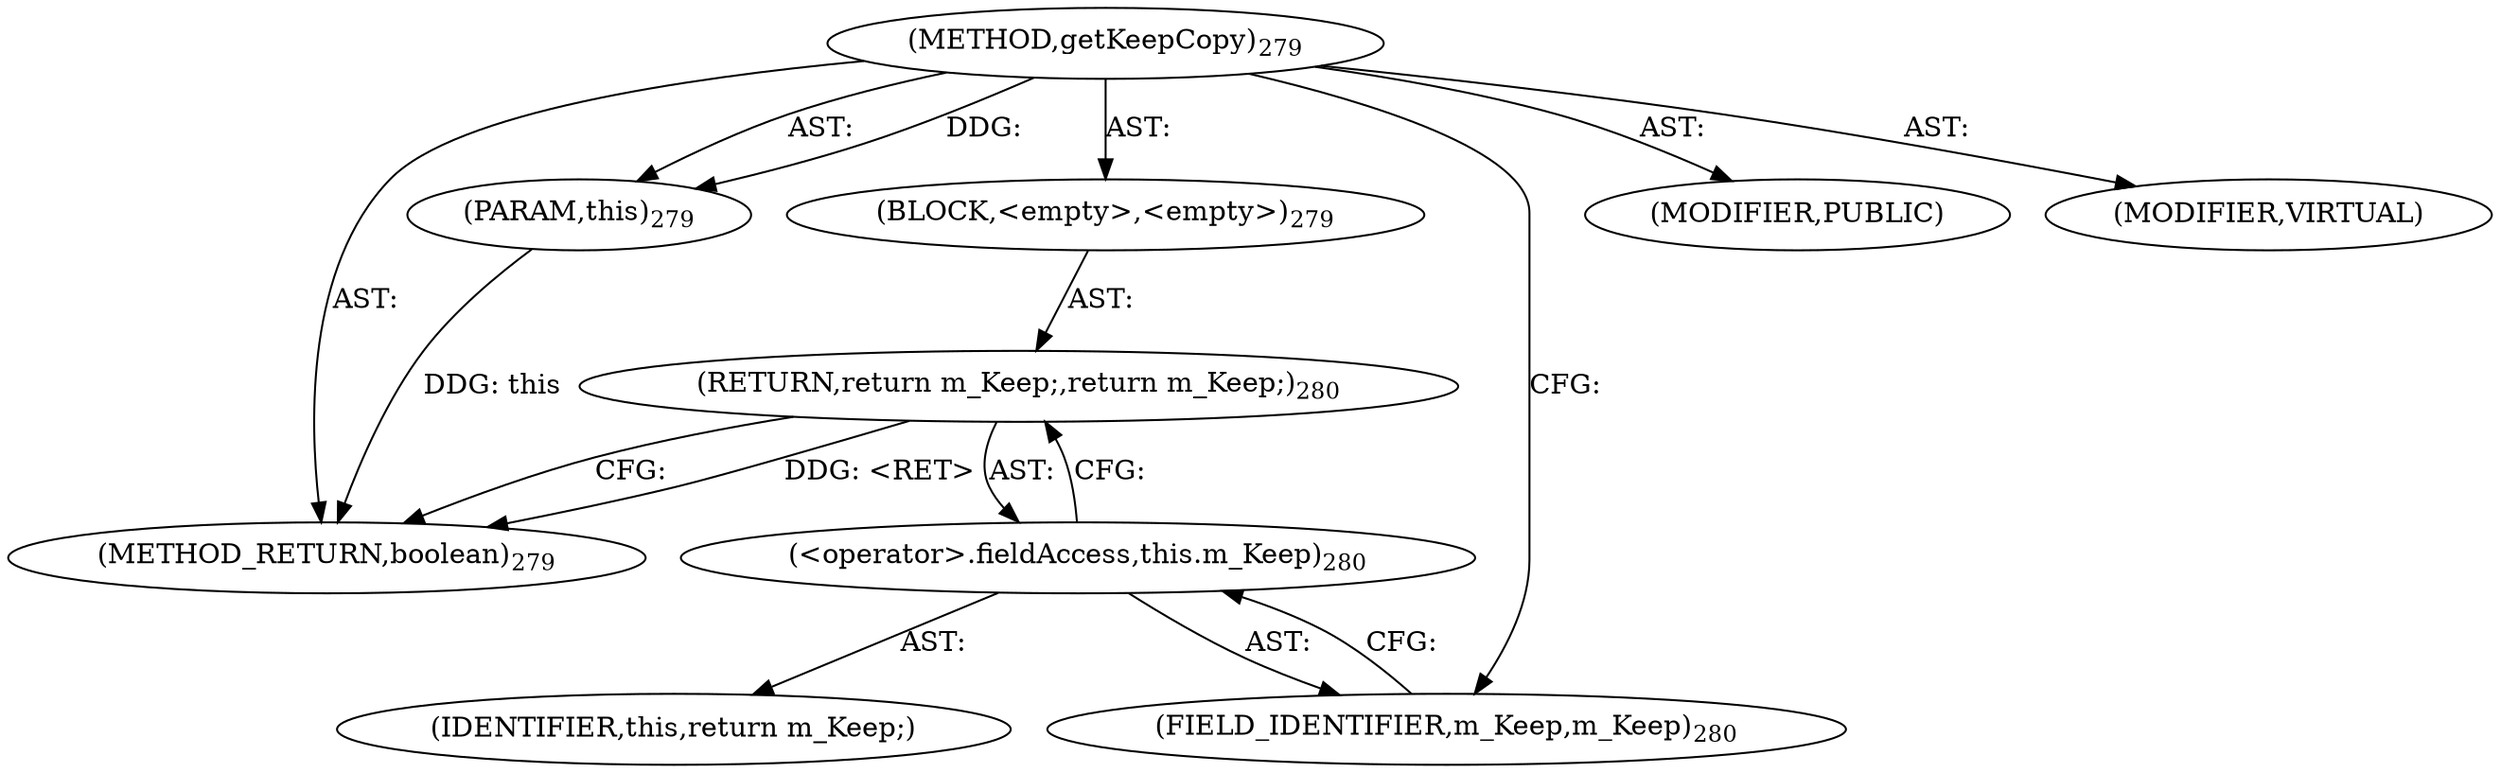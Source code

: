 digraph "getKeepCopy" {  
"111669149707" [label = <(METHOD,getKeepCopy)<SUB>279</SUB>> ]
"115964117011" [label = <(PARAM,this)<SUB>279</SUB>> ]
"25769803798" [label = <(BLOCK,&lt;empty&gt;,&lt;empty&gt;)<SUB>279</SUB>> ]
"146028888068" [label = <(RETURN,return m_Keep;,return m_Keep;)<SUB>280</SUB>> ]
"30064771141" [label = <(&lt;operator&gt;.fieldAccess,this.m_Keep)<SUB>280</SUB>> ]
"68719476797" [label = <(IDENTIFIER,this,return m_Keep;)> ]
"55834574862" [label = <(FIELD_IDENTIFIER,m_Keep,m_Keep)<SUB>280</SUB>> ]
"133143986204" [label = <(MODIFIER,PUBLIC)> ]
"133143986205" [label = <(MODIFIER,VIRTUAL)> ]
"128849018891" [label = <(METHOD_RETURN,boolean)<SUB>279</SUB>> ]
  "111669149707" -> "115964117011"  [ label = "AST: "] 
  "111669149707" -> "25769803798"  [ label = "AST: "] 
  "111669149707" -> "133143986204"  [ label = "AST: "] 
  "111669149707" -> "133143986205"  [ label = "AST: "] 
  "111669149707" -> "128849018891"  [ label = "AST: "] 
  "25769803798" -> "146028888068"  [ label = "AST: "] 
  "146028888068" -> "30064771141"  [ label = "AST: "] 
  "30064771141" -> "68719476797"  [ label = "AST: "] 
  "30064771141" -> "55834574862"  [ label = "AST: "] 
  "146028888068" -> "128849018891"  [ label = "CFG: "] 
  "30064771141" -> "146028888068"  [ label = "CFG: "] 
  "55834574862" -> "30064771141"  [ label = "CFG: "] 
  "111669149707" -> "55834574862"  [ label = "CFG: "] 
  "146028888068" -> "128849018891"  [ label = "DDG: &lt;RET&gt;"] 
  "115964117011" -> "128849018891"  [ label = "DDG: this"] 
  "111669149707" -> "115964117011"  [ label = "DDG: "] 
}
